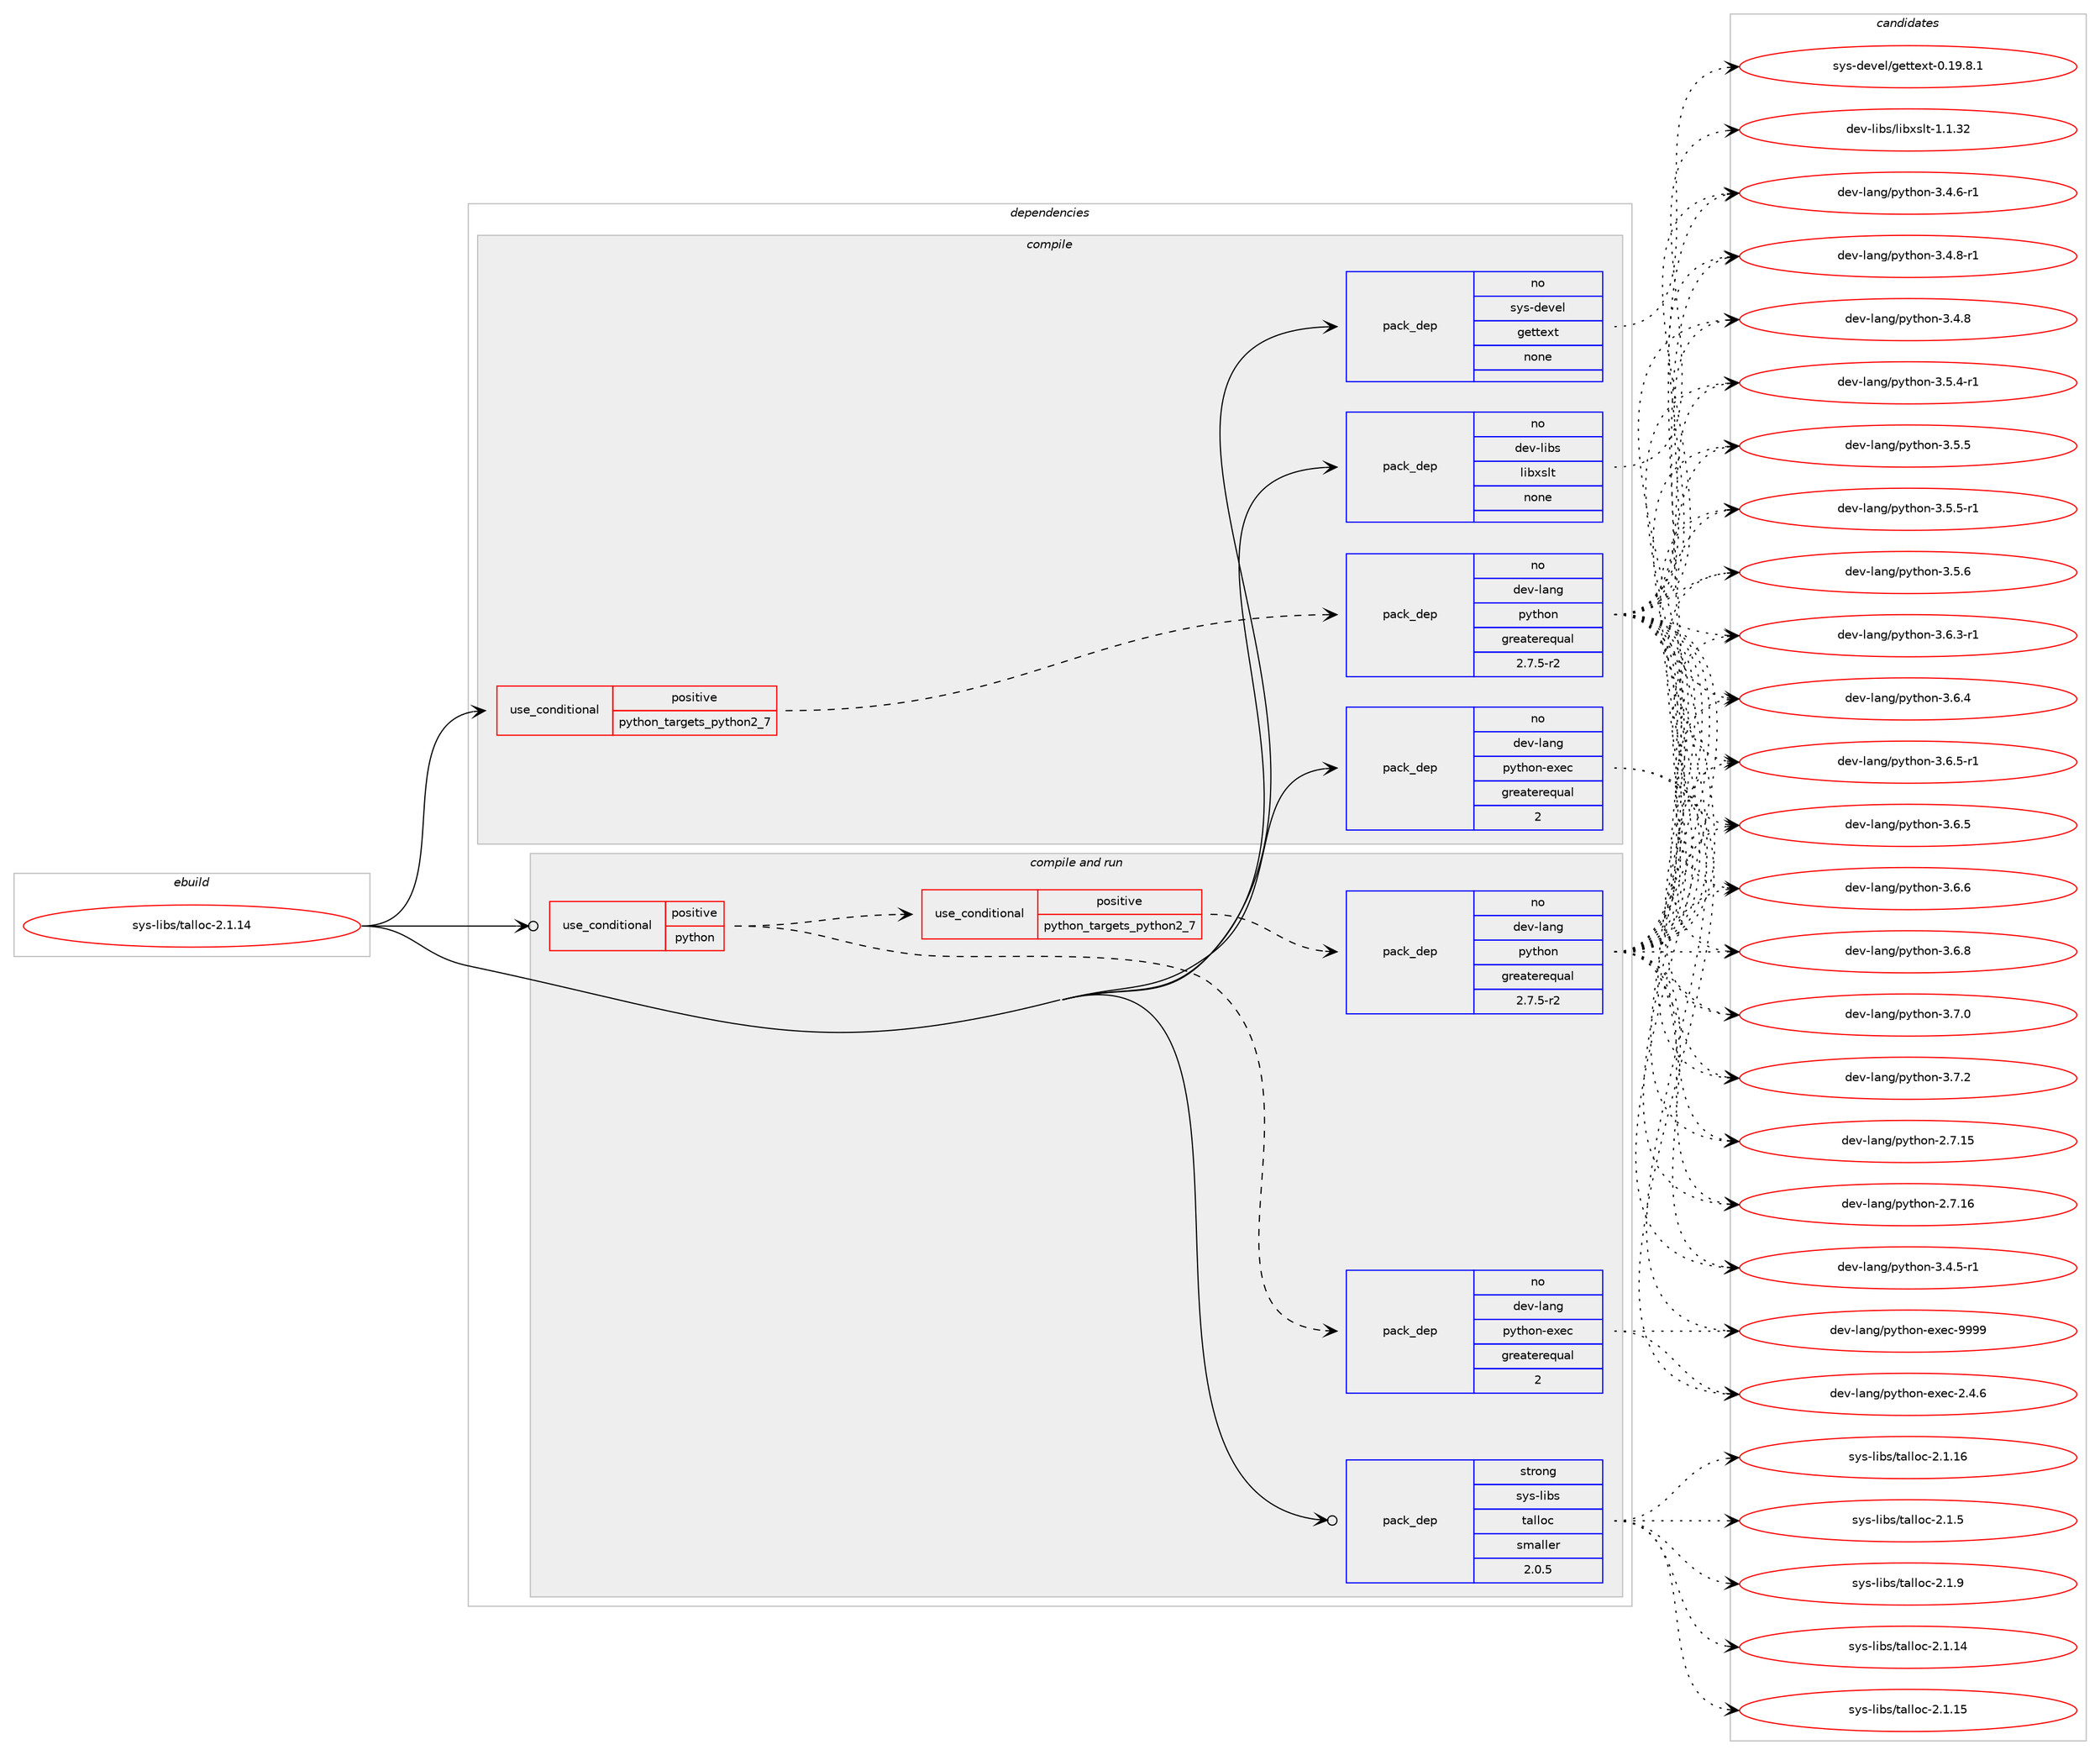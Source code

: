 digraph prolog {

# *************
# Graph options
# *************

newrank=true;
concentrate=true;
compound=true;
graph [rankdir=LR,fontname=Helvetica,fontsize=10,ranksep=1.5];#, ranksep=2.5, nodesep=0.2];
edge  [arrowhead=vee];
node  [fontname=Helvetica,fontsize=10];

# **********
# The ebuild
# **********

subgraph cluster_leftcol {
color=gray;
rank=same;
label=<<i>ebuild</i>>;
id [label="sys-libs/talloc-2.1.14", color=red, width=4, href="../sys-libs/talloc-2.1.14.svg"];
}

# ****************
# The dependencies
# ****************

subgraph cluster_midcol {
color=gray;
label=<<i>dependencies</i>>;
subgraph cluster_compile {
fillcolor="#eeeeee";
style=filled;
label=<<i>compile</i>>;
subgraph cond462194 {
dependency1739355 [label=<<TABLE BORDER="0" CELLBORDER="1" CELLSPACING="0" CELLPADDING="4"><TR><TD ROWSPAN="3" CELLPADDING="10">use_conditional</TD></TR><TR><TD>positive</TD></TR><TR><TD>python_targets_python2_7</TD></TR></TABLE>>, shape=none, color=red];
subgraph pack1248418 {
dependency1739356 [label=<<TABLE BORDER="0" CELLBORDER="1" CELLSPACING="0" CELLPADDING="4" WIDTH="220"><TR><TD ROWSPAN="6" CELLPADDING="30">pack_dep</TD></TR><TR><TD WIDTH="110">no</TD></TR><TR><TD>dev-lang</TD></TR><TR><TD>python</TD></TR><TR><TD>greaterequal</TD></TR><TR><TD>2.7.5-r2</TD></TR></TABLE>>, shape=none, color=blue];
}
dependency1739355:e -> dependency1739356:w [weight=20,style="dashed",arrowhead="vee"];
}
id:e -> dependency1739355:w [weight=20,style="solid",arrowhead="vee"];
subgraph pack1248419 {
dependency1739357 [label=<<TABLE BORDER="0" CELLBORDER="1" CELLSPACING="0" CELLPADDING="4" WIDTH="220"><TR><TD ROWSPAN="6" CELLPADDING="30">pack_dep</TD></TR><TR><TD WIDTH="110">no</TD></TR><TR><TD>dev-lang</TD></TR><TR><TD>python-exec</TD></TR><TR><TD>greaterequal</TD></TR><TR><TD>2</TD></TR></TABLE>>, shape=none, color=blue];
}
id:e -> dependency1739357:w [weight=20,style="solid",arrowhead="vee"];
subgraph pack1248420 {
dependency1739358 [label=<<TABLE BORDER="0" CELLBORDER="1" CELLSPACING="0" CELLPADDING="4" WIDTH="220"><TR><TD ROWSPAN="6" CELLPADDING="30">pack_dep</TD></TR><TR><TD WIDTH="110">no</TD></TR><TR><TD>dev-libs</TD></TR><TR><TD>libxslt</TD></TR><TR><TD>none</TD></TR><TR><TD></TD></TR></TABLE>>, shape=none, color=blue];
}
id:e -> dependency1739358:w [weight=20,style="solid",arrowhead="vee"];
subgraph pack1248421 {
dependency1739359 [label=<<TABLE BORDER="0" CELLBORDER="1" CELLSPACING="0" CELLPADDING="4" WIDTH="220"><TR><TD ROWSPAN="6" CELLPADDING="30">pack_dep</TD></TR><TR><TD WIDTH="110">no</TD></TR><TR><TD>sys-devel</TD></TR><TR><TD>gettext</TD></TR><TR><TD>none</TD></TR><TR><TD></TD></TR></TABLE>>, shape=none, color=blue];
}
id:e -> dependency1739359:w [weight=20,style="solid",arrowhead="vee"];
}
subgraph cluster_compileandrun {
fillcolor="#eeeeee";
style=filled;
label=<<i>compile and run</i>>;
subgraph cond462195 {
dependency1739360 [label=<<TABLE BORDER="0" CELLBORDER="1" CELLSPACING="0" CELLPADDING="4"><TR><TD ROWSPAN="3" CELLPADDING="10">use_conditional</TD></TR><TR><TD>positive</TD></TR><TR><TD>python</TD></TR></TABLE>>, shape=none, color=red];
subgraph cond462196 {
dependency1739361 [label=<<TABLE BORDER="0" CELLBORDER="1" CELLSPACING="0" CELLPADDING="4"><TR><TD ROWSPAN="3" CELLPADDING="10">use_conditional</TD></TR><TR><TD>positive</TD></TR><TR><TD>python_targets_python2_7</TD></TR></TABLE>>, shape=none, color=red];
subgraph pack1248422 {
dependency1739362 [label=<<TABLE BORDER="0" CELLBORDER="1" CELLSPACING="0" CELLPADDING="4" WIDTH="220"><TR><TD ROWSPAN="6" CELLPADDING="30">pack_dep</TD></TR><TR><TD WIDTH="110">no</TD></TR><TR><TD>dev-lang</TD></TR><TR><TD>python</TD></TR><TR><TD>greaterequal</TD></TR><TR><TD>2.7.5-r2</TD></TR></TABLE>>, shape=none, color=blue];
}
dependency1739361:e -> dependency1739362:w [weight=20,style="dashed",arrowhead="vee"];
}
dependency1739360:e -> dependency1739361:w [weight=20,style="dashed",arrowhead="vee"];
subgraph pack1248423 {
dependency1739363 [label=<<TABLE BORDER="0" CELLBORDER="1" CELLSPACING="0" CELLPADDING="4" WIDTH="220"><TR><TD ROWSPAN="6" CELLPADDING="30">pack_dep</TD></TR><TR><TD WIDTH="110">no</TD></TR><TR><TD>dev-lang</TD></TR><TR><TD>python-exec</TD></TR><TR><TD>greaterequal</TD></TR><TR><TD>2</TD></TR></TABLE>>, shape=none, color=blue];
}
dependency1739360:e -> dependency1739363:w [weight=20,style="dashed",arrowhead="vee"];
}
id:e -> dependency1739360:w [weight=20,style="solid",arrowhead="odotvee"];
subgraph pack1248424 {
dependency1739364 [label=<<TABLE BORDER="0" CELLBORDER="1" CELLSPACING="0" CELLPADDING="4" WIDTH="220"><TR><TD ROWSPAN="6" CELLPADDING="30">pack_dep</TD></TR><TR><TD WIDTH="110">strong</TD></TR><TR><TD>sys-libs</TD></TR><TR><TD>talloc</TD></TR><TR><TD>smaller</TD></TR><TR><TD>2.0.5</TD></TR></TABLE>>, shape=none, color=blue];
}
id:e -> dependency1739364:w [weight=20,style="solid",arrowhead="odotvee"];
}
subgraph cluster_run {
fillcolor="#eeeeee";
style=filled;
label=<<i>run</i>>;
}
}

# **************
# The candidates
# **************

subgraph cluster_choices {
rank=same;
color=gray;
label=<<i>candidates</i>>;

subgraph choice1248418 {
color=black;
nodesep=1;
choice10010111845108971101034711212111610411111045504655464953 [label="dev-lang/python-2.7.15", color=red, width=4,href="../dev-lang/python-2.7.15.svg"];
choice10010111845108971101034711212111610411111045504655464954 [label="dev-lang/python-2.7.16", color=red, width=4,href="../dev-lang/python-2.7.16.svg"];
choice1001011184510897110103471121211161041111104551465246534511449 [label="dev-lang/python-3.4.5-r1", color=red, width=4,href="../dev-lang/python-3.4.5-r1.svg"];
choice1001011184510897110103471121211161041111104551465246544511449 [label="dev-lang/python-3.4.6-r1", color=red, width=4,href="../dev-lang/python-3.4.6-r1.svg"];
choice100101118451089711010347112121116104111110455146524656 [label="dev-lang/python-3.4.8", color=red, width=4,href="../dev-lang/python-3.4.8.svg"];
choice1001011184510897110103471121211161041111104551465246564511449 [label="dev-lang/python-3.4.8-r1", color=red, width=4,href="../dev-lang/python-3.4.8-r1.svg"];
choice1001011184510897110103471121211161041111104551465346524511449 [label="dev-lang/python-3.5.4-r1", color=red, width=4,href="../dev-lang/python-3.5.4-r1.svg"];
choice100101118451089711010347112121116104111110455146534653 [label="dev-lang/python-3.5.5", color=red, width=4,href="../dev-lang/python-3.5.5.svg"];
choice1001011184510897110103471121211161041111104551465346534511449 [label="dev-lang/python-3.5.5-r1", color=red, width=4,href="../dev-lang/python-3.5.5-r1.svg"];
choice100101118451089711010347112121116104111110455146534654 [label="dev-lang/python-3.5.6", color=red, width=4,href="../dev-lang/python-3.5.6.svg"];
choice1001011184510897110103471121211161041111104551465446514511449 [label="dev-lang/python-3.6.3-r1", color=red, width=4,href="../dev-lang/python-3.6.3-r1.svg"];
choice100101118451089711010347112121116104111110455146544652 [label="dev-lang/python-3.6.4", color=red, width=4,href="../dev-lang/python-3.6.4.svg"];
choice100101118451089711010347112121116104111110455146544653 [label="dev-lang/python-3.6.5", color=red, width=4,href="../dev-lang/python-3.6.5.svg"];
choice1001011184510897110103471121211161041111104551465446534511449 [label="dev-lang/python-3.6.5-r1", color=red, width=4,href="../dev-lang/python-3.6.5-r1.svg"];
choice100101118451089711010347112121116104111110455146544654 [label="dev-lang/python-3.6.6", color=red, width=4,href="../dev-lang/python-3.6.6.svg"];
choice100101118451089711010347112121116104111110455146544656 [label="dev-lang/python-3.6.8", color=red, width=4,href="../dev-lang/python-3.6.8.svg"];
choice100101118451089711010347112121116104111110455146554648 [label="dev-lang/python-3.7.0", color=red, width=4,href="../dev-lang/python-3.7.0.svg"];
choice100101118451089711010347112121116104111110455146554650 [label="dev-lang/python-3.7.2", color=red, width=4,href="../dev-lang/python-3.7.2.svg"];
dependency1739356:e -> choice10010111845108971101034711212111610411111045504655464953:w [style=dotted,weight="100"];
dependency1739356:e -> choice10010111845108971101034711212111610411111045504655464954:w [style=dotted,weight="100"];
dependency1739356:e -> choice1001011184510897110103471121211161041111104551465246534511449:w [style=dotted,weight="100"];
dependency1739356:e -> choice1001011184510897110103471121211161041111104551465246544511449:w [style=dotted,weight="100"];
dependency1739356:e -> choice100101118451089711010347112121116104111110455146524656:w [style=dotted,weight="100"];
dependency1739356:e -> choice1001011184510897110103471121211161041111104551465246564511449:w [style=dotted,weight="100"];
dependency1739356:e -> choice1001011184510897110103471121211161041111104551465346524511449:w [style=dotted,weight="100"];
dependency1739356:e -> choice100101118451089711010347112121116104111110455146534653:w [style=dotted,weight="100"];
dependency1739356:e -> choice1001011184510897110103471121211161041111104551465346534511449:w [style=dotted,weight="100"];
dependency1739356:e -> choice100101118451089711010347112121116104111110455146534654:w [style=dotted,weight="100"];
dependency1739356:e -> choice1001011184510897110103471121211161041111104551465446514511449:w [style=dotted,weight="100"];
dependency1739356:e -> choice100101118451089711010347112121116104111110455146544652:w [style=dotted,weight="100"];
dependency1739356:e -> choice100101118451089711010347112121116104111110455146544653:w [style=dotted,weight="100"];
dependency1739356:e -> choice1001011184510897110103471121211161041111104551465446534511449:w [style=dotted,weight="100"];
dependency1739356:e -> choice100101118451089711010347112121116104111110455146544654:w [style=dotted,weight="100"];
dependency1739356:e -> choice100101118451089711010347112121116104111110455146544656:w [style=dotted,weight="100"];
dependency1739356:e -> choice100101118451089711010347112121116104111110455146554648:w [style=dotted,weight="100"];
dependency1739356:e -> choice100101118451089711010347112121116104111110455146554650:w [style=dotted,weight="100"];
}
subgraph choice1248419 {
color=black;
nodesep=1;
choice1001011184510897110103471121211161041111104510112010199455046524654 [label="dev-lang/python-exec-2.4.6", color=red, width=4,href="../dev-lang/python-exec-2.4.6.svg"];
choice10010111845108971101034711212111610411111045101120101994557575757 [label="dev-lang/python-exec-9999", color=red, width=4,href="../dev-lang/python-exec-9999.svg"];
dependency1739357:e -> choice1001011184510897110103471121211161041111104510112010199455046524654:w [style=dotted,weight="100"];
dependency1739357:e -> choice10010111845108971101034711212111610411111045101120101994557575757:w [style=dotted,weight="100"];
}
subgraph choice1248420 {
color=black;
nodesep=1;
choice1001011184510810598115471081059812011510811645494649465150 [label="dev-libs/libxslt-1.1.32", color=red, width=4,href="../dev-libs/libxslt-1.1.32.svg"];
dependency1739358:e -> choice1001011184510810598115471081059812011510811645494649465150:w [style=dotted,weight="100"];
}
subgraph choice1248421 {
color=black;
nodesep=1;
choice1151211154510010111810110847103101116116101120116454846495746564649 [label="sys-devel/gettext-0.19.8.1", color=red, width=4,href="../sys-devel/gettext-0.19.8.1.svg"];
dependency1739359:e -> choice1151211154510010111810110847103101116116101120116454846495746564649:w [style=dotted,weight="100"];
}
subgraph choice1248422 {
color=black;
nodesep=1;
choice10010111845108971101034711212111610411111045504655464953 [label="dev-lang/python-2.7.15", color=red, width=4,href="../dev-lang/python-2.7.15.svg"];
choice10010111845108971101034711212111610411111045504655464954 [label="dev-lang/python-2.7.16", color=red, width=4,href="../dev-lang/python-2.7.16.svg"];
choice1001011184510897110103471121211161041111104551465246534511449 [label="dev-lang/python-3.4.5-r1", color=red, width=4,href="../dev-lang/python-3.4.5-r1.svg"];
choice1001011184510897110103471121211161041111104551465246544511449 [label="dev-lang/python-3.4.6-r1", color=red, width=4,href="../dev-lang/python-3.4.6-r1.svg"];
choice100101118451089711010347112121116104111110455146524656 [label="dev-lang/python-3.4.8", color=red, width=4,href="../dev-lang/python-3.4.8.svg"];
choice1001011184510897110103471121211161041111104551465246564511449 [label="dev-lang/python-3.4.8-r1", color=red, width=4,href="../dev-lang/python-3.4.8-r1.svg"];
choice1001011184510897110103471121211161041111104551465346524511449 [label="dev-lang/python-3.5.4-r1", color=red, width=4,href="../dev-lang/python-3.5.4-r1.svg"];
choice100101118451089711010347112121116104111110455146534653 [label="dev-lang/python-3.5.5", color=red, width=4,href="../dev-lang/python-3.5.5.svg"];
choice1001011184510897110103471121211161041111104551465346534511449 [label="dev-lang/python-3.5.5-r1", color=red, width=4,href="../dev-lang/python-3.5.5-r1.svg"];
choice100101118451089711010347112121116104111110455146534654 [label="dev-lang/python-3.5.6", color=red, width=4,href="../dev-lang/python-3.5.6.svg"];
choice1001011184510897110103471121211161041111104551465446514511449 [label="dev-lang/python-3.6.3-r1", color=red, width=4,href="../dev-lang/python-3.6.3-r1.svg"];
choice100101118451089711010347112121116104111110455146544652 [label="dev-lang/python-3.6.4", color=red, width=4,href="../dev-lang/python-3.6.4.svg"];
choice100101118451089711010347112121116104111110455146544653 [label="dev-lang/python-3.6.5", color=red, width=4,href="../dev-lang/python-3.6.5.svg"];
choice1001011184510897110103471121211161041111104551465446534511449 [label="dev-lang/python-3.6.5-r1", color=red, width=4,href="../dev-lang/python-3.6.5-r1.svg"];
choice100101118451089711010347112121116104111110455146544654 [label="dev-lang/python-3.6.6", color=red, width=4,href="../dev-lang/python-3.6.6.svg"];
choice100101118451089711010347112121116104111110455146544656 [label="dev-lang/python-3.6.8", color=red, width=4,href="../dev-lang/python-3.6.8.svg"];
choice100101118451089711010347112121116104111110455146554648 [label="dev-lang/python-3.7.0", color=red, width=4,href="../dev-lang/python-3.7.0.svg"];
choice100101118451089711010347112121116104111110455146554650 [label="dev-lang/python-3.7.2", color=red, width=4,href="../dev-lang/python-3.7.2.svg"];
dependency1739362:e -> choice10010111845108971101034711212111610411111045504655464953:w [style=dotted,weight="100"];
dependency1739362:e -> choice10010111845108971101034711212111610411111045504655464954:w [style=dotted,weight="100"];
dependency1739362:e -> choice1001011184510897110103471121211161041111104551465246534511449:w [style=dotted,weight="100"];
dependency1739362:e -> choice1001011184510897110103471121211161041111104551465246544511449:w [style=dotted,weight="100"];
dependency1739362:e -> choice100101118451089711010347112121116104111110455146524656:w [style=dotted,weight="100"];
dependency1739362:e -> choice1001011184510897110103471121211161041111104551465246564511449:w [style=dotted,weight="100"];
dependency1739362:e -> choice1001011184510897110103471121211161041111104551465346524511449:w [style=dotted,weight="100"];
dependency1739362:e -> choice100101118451089711010347112121116104111110455146534653:w [style=dotted,weight="100"];
dependency1739362:e -> choice1001011184510897110103471121211161041111104551465346534511449:w [style=dotted,weight="100"];
dependency1739362:e -> choice100101118451089711010347112121116104111110455146534654:w [style=dotted,weight="100"];
dependency1739362:e -> choice1001011184510897110103471121211161041111104551465446514511449:w [style=dotted,weight="100"];
dependency1739362:e -> choice100101118451089711010347112121116104111110455146544652:w [style=dotted,weight="100"];
dependency1739362:e -> choice100101118451089711010347112121116104111110455146544653:w [style=dotted,weight="100"];
dependency1739362:e -> choice1001011184510897110103471121211161041111104551465446534511449:w [style=dotted,weight="100"];
dependency1739362:e -> choice100101118451089711010347112121116104111110455146544654:w [style=dotted,weight="100"];
dependency1739362:e -> choice100101118451089711010347112121116104111110455146544656:w [style=dotted,weight="100"];
dependency1739362:e -> choice100101118451089711010347112121116104111110455146554648:w [style=dotted,weight="100"];
dependency1739362:e -> choice100101118451089711010347112121116104111110455146554650:w [style=dotted,weight="100"];
}
subgraph choice1248423 {
color=black;
nodesep=1;
choice1001011184510897110103471121211161041111104510112010199455046524654 [label="dev-lang/python-exec-2.4.6", color=red, width=4,href="../dev-lang/python-exec-2.4.6.svg"];
choice10010111845108971101034711212111610411111045101120101994557575757 [label="dev-lang/python-exec-9999", color=red, width=4,href="../dev-lang/python-exec-9999.svg"];
dependency1739363:e -> choice1001011184510897110103471121211161041111104510112010199455046524654:w [style=dotted,weight="100"];
dependency1739363:e -> choice10010111845108971101034711212111610411111045101120101994557575757:w [style=dotted,weight="100"];
}
subgraph choice1248424 {
color=black;
nodesep=1;
choice115121115451081059811547116971081081119945504649464952 [label="sys-libs/talloc-2.1.14", color=red, width=4,href="../sys-libs/talloc-2.1.14.svg"];
choice115121115451081059811547116971081081119945504649464953 [label="sys-libs/talloc-2.1.15", color=red, width=4,href="../sys-libs/talloc-2.1.15.svg"];
choice115121115451081059811547116971081081119945504649464954 [label="sys-libs/talloc-2.1.16", color=red, width=4,href="../sys-libs/talloc-2.1.16.svg"];
choice1151211154510810598115471169710810811199455046494653 [label="sys-libs/talloc-2.1.5", color=red, width=4,href="../sys-libs/talloc-2.1.5.svg"];
choice1151211154510810598115471169710810811199455046494657 [label="sys-libs/talloc-2.1.9", color=red, width=4,href="../sys-libs/talloc-2.1.9.svg"];
dependency1739364:e -> choice115121115451081059811547116971081081119945504649464952:w [style=dotted,weight="100"];
dependency1739364:e -> choice115121115451081059811547116971081081119945504649464953:w [style=dotted,weight="100"];
dependency1739364:e -> choice115121115451081059811547116971081081119945504649464954:w [style=dotted,weight="100"];
dependency1739364:e -> choice1151211154510810598115471169710810811199455046494653:w [style=dotted,weight="100"];
dependency1739364:e -> choice1151211154510810598115471169710810811199455046494657:w [style=dotted,weight="100"];
}
}

}
